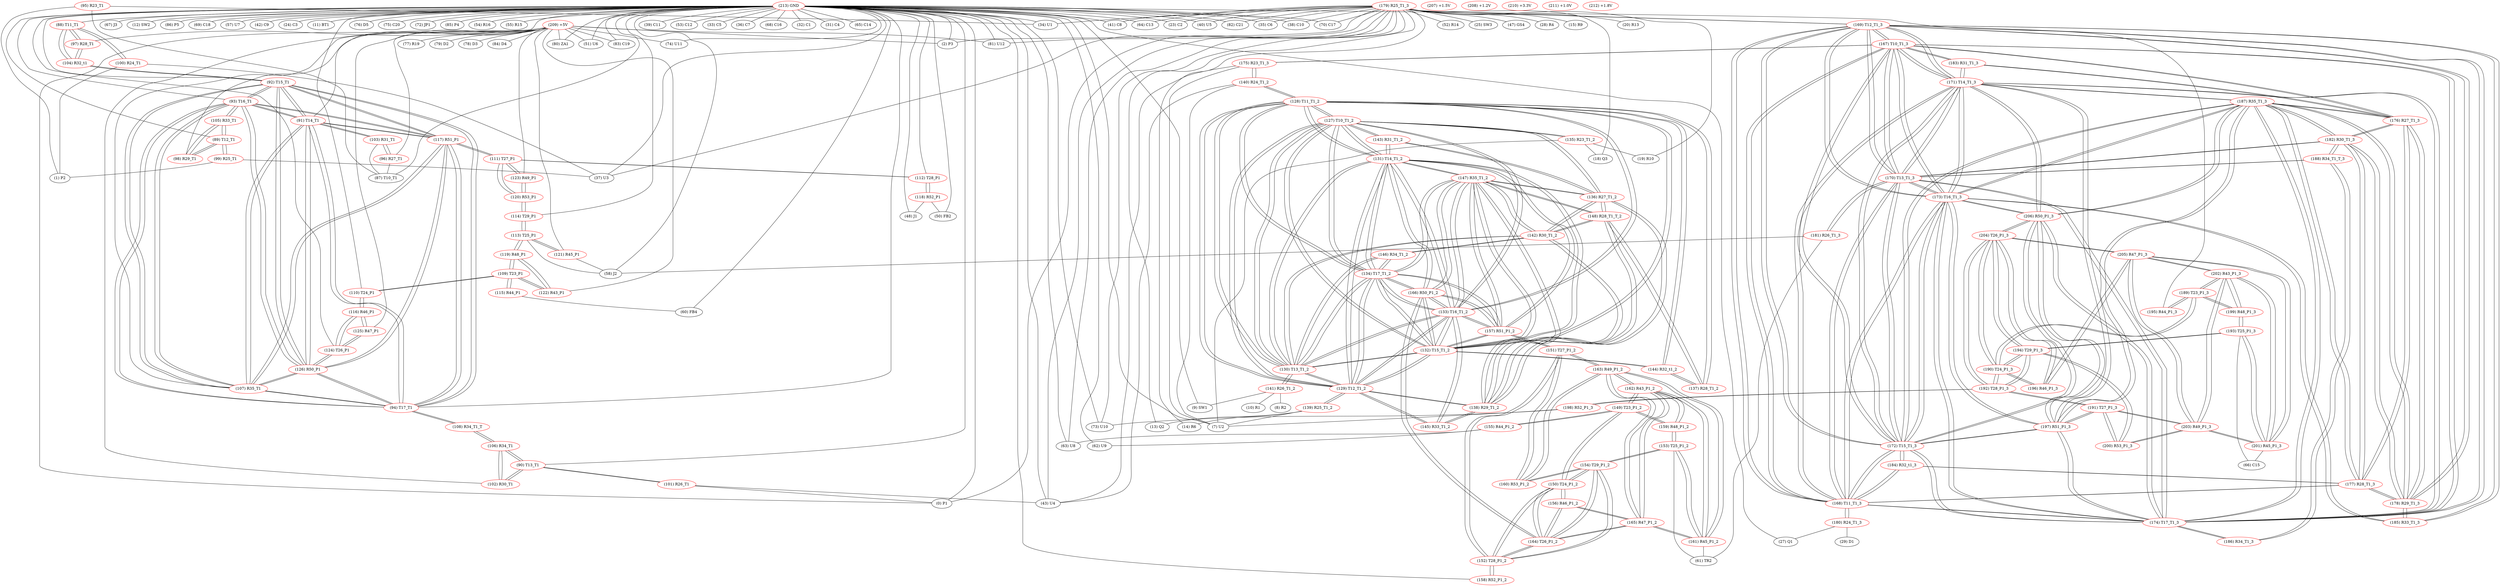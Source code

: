 graph {
	88 [label="(88) T11_T1" color=red]
	100 [label="(100) R24_T1"]
	97 [label="(97) R28_T1"]
	104 [label="(104) R32_t1"]
	89 [label="(89) T12_T1" color=red]
	105 [label="(105) R33_T1"]
	98 [label="(98) R29_T1"]
	99 [label="(99) R25_T1"]
	90 [label="(90) T13_T1" color=red]
	102 [label="(102) R30_T1"]
	106 [label="(106) R34_T1"]
	101 [label="(101) R26_T1"]
	91 [label="(91) T14_T1" color=red]
	103 [label="(103) R31_T1"]
	117 [label="(117) R51_P1"]
	126 [label="(126) R50_P1"]
	94 [label="(94) T17_T1"]
	107 [label="(107) R35_T1"]
	93 [label="(93) T16_T1"]
	92 [label="(92) T15_T1"]
	92 [label="(92) T15_T1" color=red]
	104 [label="(104) R32_t1"]
	117 [label="(117) R51_P1"]
	126 [label="(126) R50_P1"]
	94 [label="(94) T17_T1"]
	107 [label="(107) R35_T1"]
	93 [label="(93) T16_T1"]
	91 [label="(91) T14_T1"]
	93 [label="(93) T16_T1" color=red]
	105 [label="(105) R33_T1"]
	117 [label="(117) R51_P1"]
	126 [label="(126) R50_P1"]
	94 [label="(94) T17_T1"]
	107 [label="(107) R35_T1"]
	92 [label="(92) T15_T1"]
	91 [label="(91) T14_T1"]
	94 [label="(94) T17_T1" color=red]
	108 [label="(108) R34_T1_T"]
	117 [label="(117) R51_P1"]
	126 [label="(126) R50_P1"]
	107 [label="(107) R35_T1"]
	93 [label="(93) T16_T1"]
	92 [label="(92) T15_T1"]
	91 [label="(91) T14_T1"]
	95 [label="(95) R23_T1" color=red]
	1 [label="(1) P2"]
	34 [label="(34) U1"]
	87 [label="(87) T10_T1"]
	96 [label="(96) R27_T1" color=red]
	87 [label="(87) T10_T1"]
	103 [label="(103) R31_T1"]
	97 [label="(97) R28_T1" color=red]
	88 [label="(88) T11_T1"]
	104 [label="(104) R32_t1"]
	98 [label="(98) R29_T1" color=red]
	105 [label="(105) R33_T1"]
	89 [label="(89) T12_T1"]
	99 [label="(99) R25_T1" color=red]
	37 [label="(37) U3"]
	1 [label="(1) P2"]
	89 [label="(89) T12_T1"]
	100 [label="(100) R24_T1" color=red]
	1 [label="(1) P2"]
	37 [label="(37) U3"]
	88 [label="(88) T11_T1"]
	101 [label="(101) R26_T1" color=red]
	43 [label="(43) U4"]
	0 [label="(0) P1"]
	90 [label="(90) T13_T1"]
	102 [label="(102) R30_T1" color=red]
	106 [label="(106) R34_T1"]
	90 [label="(90) T13_T1"]
	103 [label="(103) R31_T1" color=red]
	87 [label="(87) T10_T1"]
	96 [label="(96) R27_T1"]
	91 [label="(91) T14_T1"]
	104 [label="(104) R32_t1" color=red]
	92 [label="(92) T15_T1"]
	88 [label="(88) T11_T1"]
	97 [label="(97) R28_T1"]
	105 [label="(105) R33_T1" color=red]
	93 [label="(93) T16_T1"]
	98 [label="(98) R29_T1"]
	89 [label="(89) T12_T1"]
	106 [label="(106) R34_T1" color=red]
	102 [label="(102) R30_T1"]
	90 [label="(90) T13_T1"]
	108 [label="(108) R34_T1_T"]
	107 [label="(107) R35_T1" color=red]
	117 [label="(117) R51_P1"]
	126 [label="(126) R50_P1"]
	94 [label="(94) T17_T1"]
	93 [label="(93) T16_T1"]
	92 [label="(92) T15_T1"]
	91 [label="(91) T14_T1"]
	108 [label="(108) R34_T1_T" color=red]
	94 [label="(94) T17_T1"]
	106 [label="(106) R34_T1"]
	109 [label="(109) T23_P1" color=red]
	119 [label="(119) R48_P1"]
	122 [label="(122) R43_P1"]
	110 [label="(110) T24_P1"]
	115 [label="(115) R44_P1"]
	110 [label="(110) T24_P1" color=red]
	116 [label="(116) R46_P1"]
	109 [label="(109) T23_P1"]
	111 [label="(111) T27_P1" color=red]
	117 [label="(117) R51_P1"]
	112 [label="(112) T28_P1"]
	120 [label="(120) R53_P1"]
	123 [label="(123) R49_P1"]
	112 [label="(112) T28_P1" color=red]
	118 [label="(118) R52_P1"]
	111 [label="(111) T27_P1"]
	113 [label="(113) T25_P1" color=red]
	114 [label="(114) T29_P1"]
	119 [label="(119) R48_P1"]
	121 [label="(121) R45_P1"]
	58 [label="(58) J2"]
	114 [label="(114) T29_P1" color=red]
	113 [label="(113) T25_P1"]
	120 [label="(120) R53_P1"]
	115 [label="(115) R44_P1" color=red]
	60 [label="(60) FB4"]
	109 [label="(109) T23_P1"]
	116 [label="(116) R46_P1" color=red]
	124 [label="(124) T26_P1"]
	125 [label="(125) R47_P1"]
	110 [label="(110) T24_P1"]
	117 [label="(117) R51_P1" color=red]
	111 [label="(111) T27_P1"]
	126 [label="(126) R50_P1"]
	94 [label="(94) T17_T1"]
	107 [label="(107) R35_T1"]
	93 [label="(93) T16_T1"]
	92 [label="(92) T15_T1"]
	91 [label="(91) T14_T1"]
	118 [label="(118) R52_P1" color=red]
	48 [label="(48) J1"]
	50 [label="(50) FB2"]
	112 [label="(112) T28_P1"]
	119 [label="(119) R48_P1" color=red]
	113 [label="(113) T25_P1"]
	109 [label="(109) T23_P1"]
	122 [label="(122) R43_P1"]
	120 [label="(120) R53_P1" color=red]
	114 [label="(114) T29_P1"]
	111 [label="(111) T27_P1"]
	123 [label="(123) R49_P1"]
	121 [label="(121) R45_P1" color=red]
	113 [label="(113) T25_P1"]
	58 [label="(58) J2"]
	122 [label="(122) R43_P1" color=red]
	119 [label="(119) R48_P1"]
	109 [label="(109) T23_P1"]
	123 [label="(123) R49_P1" color=red]
	111 [label="(111) T27_P1"]
	120 [label="(120) R53_P1"]
	124 [label="(124) T26_P1" color=red]
	126 [label="(126) R50_P1"]
	116 [label="(116) R46_P1"]
	125 [label="(125) R47_P1"]
	125 [label="(125) R47_P1" color=red]
	124 [label="(124) T26_P1"]
	116 [label="(116) R46_P1"]
	126 [label="(126) R50_P1" color=red]
	124 [label="(124) T26_P1"]
	117 [label="(117) R51_P1"]
	94 [label="(94) T17_T1"]
	107 [label="(107) R35_T1"]
	93 [label="(93) T16_T1"]
	92 [label="(92) T15_T1"]
	91 [label="(91) T14_T1"]
	127 [label="(127) T10_T1_2" color=red]
	135 [label="(135) R23_T1_2"]
	143 [label="(143) R31_T1_2"]
	136 [label="(136) R27_T1_2"]
	133 [label="(133) T16_T1_2"]
	134 [label="(134) T17_T1_2"]
	132 [label="(132) T15_T1_2"]
	129 [label="(129) T12_T1_2"]
	131 [label="(131) T14_T1_2"]
	130 [label="(130) T13_T1_2"]
	128 [label="(128) T11_T1_2"]
	128 [label="(128) T11_T1_2" color=red]
	140 [label="(140) R24_T1_2"]
	137 [label="(137) R28_T1_2"]
	144 [label="(144) R32_t1_2"]
	127 [label="(127) T10_T1_2"]
	133 [label="(133) T16_T1_2"]
	134 [label="(134) T17_T1_2"]
	132 [label="(132) T15_T1_2"]
	129 [label="(129) T12_T1_2"]
	131 [label="(131) T14_T1_2"]
	130 [label="(130) T13_T1_2"]
	129 [label="(129) T12_T1_2" color=red]
	145 [label="(145) R33_T1_2"]
	138 [label="(138) R29_T1_2"]
	139 [label="(139) R25_T1_2"]
	127 [label="(127) T10_T1_2"]
	133 [label="(133) T16_T1_2"]
	134 [label="(134) T17_T1_2"]
	132 [label="(132) T15_T1_2"]
	131 [label="(131) T14_T1_2"]
	130 [label="(130) T13_T1_2"]
	128 [label="(128) T11_T1_2"]
	130 [label="(130) T13_T1_2" color=red]
	142 [label="(142) R30_T1_2"]
	146 [label="(146) R34_T1_2"]
	141 [label="(141) R26_T1_2"]
	127 [label="(127) T10_T1_2"]
	133 [label="(133) T16_T1_2"]
	134 [label="(134) T17_T1_2"]
	132 [label="(132) T15_T1_2"]
	129 [label="(129) T12_T1_2"]
	131 [label="(131) T14_T1_2"]
	128 [label="(128) T11_T1_2"]
	131 [label="(131) T14_T1_2" color=red]
	127 [label="(127) T10_T1_2"]
	133 [label="(133) T16_T1_2"]
	134 [label="(134) T17_T1_2"]
	132 [label="(132) T15_T1_2"]
	129 [label="(129) T12_T1_2"]
	130 [label="(130) T13_T1_2"]
	128 [label="(128) T11_T1_2"]
	143 [label="(143) R31_T1_2"]
	157 [label="(157) R51_P1_2"]
	166 [label="(166) R50_P1_2"]
	147 [label="(147) R35_T1_2"]
	132 [label="(132) T15_T1_2" color=red]
	144 [label="(144) R32_t1_2"]
	127 [label="(127) T10_T1_2"]
	133 [label="(133) T16_T1_2"]
	134 [label="(134) T17_T1_2"]
	129 [label="(129) T12_T1_2"]
	131 [label="(131) T14_T1_2"]
	130 [label="(130) T13_T1_2"]
	128 [label="(128) T11_T1_2"]
	157 [label="(157) R51_P1_2"]
	166 [label="(166) R50_P1_2"]
	147 [label="(147) R35_T1_2"]
	133 [label="(133) T16_T1_2" color=red]
	145 [label="(145) R33_T1_2"]
	127 [label="(127) T10_T1_2"]
	134 [label="(134) T17_T1_2"]
	132 [label="(132) T15_T1_2"]
	129 [label="(129) T12_T1_2"]
	131 [label="(131) T14_T1_2"]
	130 [label="(130) T13_T1_2"]
	128 [label="(128) T11_T1_2"]
	157 [label="(157) R51_P1_2"]
	166 [label="(166) R50_P1_2"]
	147 [label="(147) R35_T1_2"]
	134 [label="(134) T17_T1_2" color=red]
	146 [label="(146) R34_T1_2"]
	127 [label="(127) T10_T1_2"]
	133 [label="(133) T16_T1_2"]
	132 [label="(132) T15_T1_2"]
	129 [label="(129) T12_T1_2"]
	131 [label="(131) T14_T1_2"]
	130 [label="(130) T13_T1_2"]
	128 [label="(128) T11_T1_2"]
	157 [label="(157) R51_P1_2"]
	166 [label="(166) R50_P1_2"]
	147 [label="(147) R35_T1_2"]
	135 [label="(135) R23_T1_2" color=red]
	7 [label="(7) U2"]
	18 [label="(18) Q3"]
	19 [label="(19) R10"]
	127 [label="(127) T10_T1_2"]
	136 [label="(136) R27_T1_2" color=red]
	142 [label="(142) R30_T1_2"]
	147 [label="(147) R35_T1_2"]
	138 [label="(138) R29_T1_2"]
	148 [label="(148) R28_T1_T_2"]
	127 [label="(127) T10_T1_2"]
	143 [label="(143) R31_T1_2"]
	137 [label="(137) R28_T1_2" color=red]
	128 [label="(128) T11_T1_2"]
	144 [label="(144) R32_t1_2"]
	148 [label="(148) R28_T1_T_2"]
	138 [label="(138) R29_T1_2" color=red]
	142 [label="(142) R30_T1_2"]
	147 [label="(147) R35_T1_2"]
	148 [label="(148) R28_T1_T_2"]
	136 [label="(136) R27_T1_2"]
	145 [label="(145) R33_T1_2"]
	129 [label="(129) T12_T1_2"]
	139 [label="(139) R25_T1_2" color=red]
	7 [label="(7) U2"]
	13 [label="(13) Q2"]
	14 [label="(14) R6"]
	129 [label="(129) T12_T1_2"]
	140 [label="(140) R24_T1_2" color=red]
	43 [label="(43) U4"]
	7 [label="(7) U2"]
	175 [label="(175) R23_T1_3"]
	128 [label="(128) T11_T1_2"]
	141 [label="(141) R26_T1_2" color=red]
	9 [label="(9) SW1"]
	8 [label="(8) R2"]
	10 [label="(10) R1"]
	130 [label="(130) T13_T1_2"]
	142 [label="(142) R30_T1_2" color=red]
	147 [label="(147) R35_T1_2"]
	138 [label="(138) R29_T1_2"]
	148 [label="(148) R28_T1_T_2"]
	136 [label="(136) R27_T1_2"]
	146 [label="(146) R34_T1_2"]
	130 [label="(130) T13_T1_2"]
	143 [label="(143) R31_T1_2" color=red]
	127 [label="(127) T10_T1_2"]
	136 [label="(136) R27_T1_2"]
	131 [label="(131) T14_T1_2"]
	144 [label="(144) R32_t1_2" color=red]
	132 [label="(132) T15_T1_2"]
	128 [label="(128) T11_T1_2"]
	137 [label="(137) R28_T1_2"]
	145 [label="(145) R33_T1_2" color=red]
	133 [label="(133) T16_T1_2"]
	138 [label="(138) R29_T1_2"]
	129 [label="(129) T12_T1_2"]
	146 [label="(146) R34_T1_2" color=red]
	134 [label="(134) T17_T1_2"]
	142 [label="(142) R30_T1_2"]
	130 [label="(130) T13_T1_2"]
	147 [label="(147) R35_T1_2" color=red]
	142 [label="(142) R30_T1_2"]
	138 [label="(138) R29_T1_2"]
	148 [label="(148) R28_T1_T_2"]
	136 [label="(136) R27_T1_2"]
	157 [label="(157) R51_P1_2"]
	166 [label="(166) R50_P1_2"]
	134 [label="(134) T17_T1_2"]
	133 [label="(133) T16_T1_2"]
	132 [label="(132) T15_T1_2"]
	131 [label="(131) T14_T1_2"]
	148 [label="(148) R28_T1_T_2" color=red]
	142 [label="(142) R30_T1_2"]
	147 [label="(147) R35_T1_2"]
	138 [label="(138) R29_T1_2"]
	136 [label="(136) R27_T1_2"]
	137 [label="(137) R28_T1_2"]
	149 [label="(149) T23_P1_2" color=red]
	159 [label="(159) R48_P1_2"]
	162 [label="(162) R43_P1_2"]
	150 [label="(150) T24_P1_2"]
	155 [label="(155) R44_P1_2"]
	150 [label="(150) T24_P1_2" color=red]
	164 [label="(164) T26_P1_2"]
	154 [label="(154) T29_P1_2"]
	152 [label="(152) T28_P1_2"]
	156 [label="(156) R46_P1_2"]
	149 [label="(149) T23_P1_2"]
	151 [label="(151) T27_P1_2" color=red]
	157 [label="(157) R51_P1_2"]
	152 [label="(152) T28_P1_2"]
	160 [label="(160) R53_P1_2"]
	163 [label="(163) R49_P1_2"]
	152 [label="(152) T28_P1_2" color=red]
	164 [label="(164) T26_P1_2"]
	150 [label="(150) T24_P1_2"]
	154 [label="(154) T29_P1_2"]
	158 [label="(158) R52_P1_2"]
	151 [label="(151) T27_P1_2"]
	153 [label="(153) T25_P1_2" color=red]
	154 [label="(154) T29_P1_2"]
	159 [label="(159) R48_P1_2"]
	161 [label="(161) R45_P1_2"]
	61 [label="(61) TR2"]
	154 [label="(154) T29_P1_2" color=red]
	164 [label="(164) T26_P1_2"]
	150 [label="(150) T24_P1_2"]
	152 [label="(152) T28_P1_2"]
	153 [label="(153) T25_P1_2"]
	160 [label="(160) R53_P1_2"]
	155 [label="(155) R44_P1_2" color=red]
	63 [label="(63) U8"]
	62 [label="(62) U9"]
	149 [label="(149) T23_P1_2"]
	156 [label="(156) R46_P1_2" color=red]
	164 [label="(164) T26_P1_2"]
	165 [label="(165) R47_P1_2"]
	150 [label="(150) T24_P1_2"]
	157 [label="(157) R51_P1_2" color=red]
	151 [label="(151) T27_P1_2"]
	166 [label="(166) R50_P1_2"]
	134 [label="(134) T17_T1_2"]
	147 [label="(147) R35_T1_2"]
	133 [label="(133) T16_T1_2"]
	132 [label="(132) T15_T1_2"]
	131 [label="(131) T14_T1_2"]
	158 [label="(158) R52_P1_2" color=red]
	152 [label="(152) T28_P1_2"]
	159 [label="(159) R48_P1_2" color=red]
	153 [label="(153) T25_P1_2"]
	149 [label="(149) T23_P1_2"]
	162 [label="(162) R43_P1_2"]
	160 [label="(160) R53_P1_2" color=red]
	154 [label="(154) T29_P1_2"]
	151 [label="(151) T27_P1_2"]
	163 [label="(163) R49_P1_2"]
	161 [label="(161) R45_P1_2" color=red]
	165 [label="(165) R47_P1_2"]
	162 [label="(162) R43_P1_2"]
	163 [label="(163) R49_P1_2"]
	153 [label="(153) T25_P1_2"]
	61 [label="(61) TR2"]
	162 [label="(162) R43_P1_2" color=red]
	159 [label="(159) R48_P1_2"]
	149 [label="(149) T23_P1_2"]
	165 [label="(165) R47_P1_2"]
	161 [label="(161) R45_P1_2"]
	163 [label="(163) R49_P1_2"]
	163 [label="(163) R49_P1_2" color=red]
	165 [label="(165) R47_P1_2"]
	161 [label="(161) R45_P1_2"]
	162 [label="(162) R43_P1_2"]
	151 [label="(151) T27_P1_2"]
	160 [label="(160) R53_P1_2"]
	164 [label="(164) T26_P1_2" color=red]
	166 [label="(166) R50_P1_2"]
	150 [label="(150) T24_P1_2"]
	154 [label="(154) T29_P1_2"]
	152 [label="(152) T28_P1_2"]
	156 [label="(156) R46_P1_2"]
	165 [label="(165) R47_P1_2"]
	165 [label="(165) R47_P1_2" color=red]
	161 [label="(161) R45_P1_2"]
	162 [label="(162) R43_P1_2"]
	163 [label="(163) R49_P1_2"]
	164 [label="(164) T26_P1_2"]
	156 [label="(156) R46_P1_2"]
	166 [label="(166) R50_P1_2" color=red]
	164 [label="(164) T26_P1_2"]
	157 [label="(157) R51_P1_2"]
	134 [label="(134) T17_T1_2"]
	147 [label="(147) R35_T1_2"]
	133 [label="(133) T16_T1_2"]
	132 [label="(132) T15_T1_2"]
	131 [label="(131) T14_T1_2"]
	167 [label="(167) T10_T1_3" color=red]
	175 [label="(175) R23_T1_3"]
	183 [label="(183) R31_T1_3"]
	176 [label="(176) R27_T1_3"]
	173 [label="(173) T16_T1_3"]
	174 [label="(174) T17_T1_3"]
	172 [label="(172) T15_T1_3"]
	169 [label="(169) T12_T1_3"]
	171 [label="(171) T14_T1_3"]
	170 [label="(170) T13_T1_3"]
	168 [label="(168) T11_T1_3"]
	168 [label="(168) T11_T1_3" color=red]
	180 [label="(180) R24_T1_3"]
	177 [label="(177) R28_T1_3"]
	184 [label="(184) R32_t1_3"]
	167 [label="(167) T10_T1_3"]
	173 [label="(173) T16_T1_3"]
	174 [label="(174) T17_T1_3"]
	172 [label="(172) T15_T1_3"]
	169 [label="(169) T12_T1_3"]
	171 [label="(171) T14_T1_3"]
	170 [label="(170) T13_T1_3"]
	169 [label="(169) T12_T1_3" color=red]
	185 [label="(185) R33_T1_3"]
	178 [label="(178) R29_T1_3"]
	179 [label="(179) R25_T1_3"]
	167 [label="(167) T10_T1_3"]
	173 [label="(173) T16_T1_3"]
	174 [label="(174) T17_T1_3"]
	172 [label="(172) T15_T1_3"]
	171 [label="(171) T14_T1_3"]
	170 [label="(170) T13_T1_3"]
	168 [label="(168) T11_T1_3"]
	170 [label="(170) T13_T1_3" color=red]
	182 [label="(182) R30_T1_3"]
	188 [label="(188) R34_T1_T_3"]
	181 [label="(181) R26_T1_3"]
	167 [label="(167) T10_T1_3"]
	173 [label="(173) T16_T1_3"]
	174 [label="(174) T17_T1_3"]
	172 [label="(172) T15_T1_3"]
	169 [label="(169) T12_T1_3"]
	171 [label="(171) T14_T1_3"]
	168 [label="(168) T11_T1_3"]
	171 [label="(171) T14_T1_3" color=red]
	167 [label="(167) T10_T1_3"]
	173 [label="(173) T16_T1_3"]
	174 [label="(174) T17_T1_3"]
	172 [label="(172) T15_T1_3"]
	169 [label="(169) T12_T1_3"]
	170 [label="(170) T13_T1_3"]
	168 [label="(168) T11_T1_3"]
	183 [label="(183) R31_T1_3"]
	197 [label="(197) R51_P1_3"]
	206 [label="(206) R50_P1_3"]
	187 [label="(187) R35_T1_3"]
	172 [label="(172) T15_T1_3" color=red]
	184 [label="(184) R32_t1_3"]
	167 [label="(167) T10_T1_3"]
	173 [label="(173) T16_T1_3"]
	174 [label="(174) T17_T1_3"]
	169 [label="(169) T12_T1_3"]
	171 [label="(171) T14_T1_3"]
	170 [label="(170) T13_T1_3"]
	168 [label="(168) T11_T1_3"]
	197 [label="(197) R51_P1_3"]
	206 [label="(206) R50_P1_3"]
	187 [label="(187) R35_T1_3"]
	173 [label="(173) T16_T1_3" color=red]
	185 [label="(185) R33_T1_3"]
	167 [label="(167) T10_T1_3"]
	174 [label="(174) T17_T1_3"]
	172 [label="(172) T15_T1_3"]
	169 [label="(169) T12_T1_3"]
	171 [label="(171) T14_T1_3"]
	170 [label="(170) T13_T1_3"]
	168 [label="(168) T11_T1_3"]
	197 [label="(197) R51_P1_3"]
	206 [label="(206) R50_P1_3"]
	187 [label="(187) R35_T1_3"]
	174 [label="(174) T17_T1_3" color=red]
	186 [label="(186) R34_T1_3"]
	167 [label="(167) T10_T1_3"]
	173 [label="(173) T16_T1_3"]
	172 [label="(172) T15_T1_3"]
	169 [label="(169) T12_T1_3"]
	171 [label="(171) T14_T1_3"]
	170 [label="(170) T13_T1_3"]
	168 [label="(168) T11_T1_3"]
	197 [label="(197) R51_P1_3"]
	206 [label="(206) R50_P1_3"]
	187 [label="(187) R35_T1_3"]
	175 [label="(175) R23_T1_3" color=red]
	43 [label="(43) U4"]
	7 [label="(7) U2"]
	140 [label="(140) R24_T1_2"]
	167 [label="(167) T10_T1_3"]
	176 [label="(176) R27_T1_3" color=red]
	182 [label="(182) R30_T1_3"]
	187 [label="(187) R35_T1_3"]
	178 [label="(178) R29_T1_3"]
	177 [label="(177) R28_T1_3"]
	167 [label="(167) T10_T1_3"]
	183 [label="(183) R31_T1_3"]
	177 [label="(177) R28_T1_3" color=red]
	182 [label="(182) R30_T1_3"]
	187 [label="(187) R35_T1_3"]
	178 [label="(178) R29_T1_3"]
	176 [label="(176) R27_T1_3"]
	168 [label="(168) T11_T1_3"]
	184 [label="(184) R32_t1_3"]
	178 [label="(178) R29_T1_3" color=red]
	182 [label="(182) R30_T1_3"]
	187 [label="(187) R35_T1_3"]
	177 [label="(177) R28_T1_3"]
	176 [label="(176) R27_T1_3"]
	185 [label="(185) R33_T1_3"]
	169 [label="(169) T12_T1_3"]
	179 [label="(179) R25_T1_3" color=red]
	2 [label="(2) P3"]
	35 [label="(35) C6"]
	19 [label="(19) R10"]
	73 [label="(73) U10"]
	38 [label="(38) C10"]
	20 [label="(20) R13"]
	70 [label="(70) C17"]
	52 [label="(52) R14"]
	41 [label="(41) C8"]
	64 [label="(64) C13"]
	25 [label="(25) SW3"]
	34 [label="(34) U1"]
	13 [label="(13) Q2"]
	0 [label="(0) P1"]
	47 [label="(47) GS4"]
	37 [label="(37) U3"]
	43 [label="(43) U4"]
	81 [label="(81) U12"]
	28 [label="(28) R4"]
	15 [label="(15) R9"]
	23 [label="(23) C2"]
	18 [label="(18) Q3"]
	63 [label="(63) U8"]
	14 [label="(14) R6"]
	40 [label="(40) U5"]
	82 [label="(82) C21"]
	169 [label="(169) T12_T1_3"]
	180 [label="(180) R24_T1_3" color=red]
	27 [label="(27) Q1"]
	29 [label="(29) D1"]
	168 [label="(168) T11_T1_3"]
	181 [label="(181) R26_T1_3" color=red]
	58 [label="(58) J2"]
	61 [label="(61) TR2"]
	170 [label="(170) T13_T1_3"]
	182 [label="(182) R30_T1_3" color=red]
	187 [label="(187) R35_T1_3"]
	178 [label="(178) R29_T1_3"]
	177 [label="(177) R28_T1_3"]
	176 [label="(176) R27_T1_3"]
	188 [label="(188) R34_T1_T_3"]
	170 [label="(170) T13_T1_3"]
	183 [label="(183) R31_T1_3" color=red]
	167 [label="(167) T10_T1_3"]
	176 [label="(176) R27_T1_3"]
	171 [label="(171) T14_T1_3"]
	184 [label="(184) R32_t1_3" color=red]
	172 [label="(172) T15_T1_3"]
	168 [label="(168) T11_T1_3"]
	177 [label="(177) R28_T1_3"]
	185 [label="(185) R33_T1_3" color=red]
	173 [label="(173) T16_T1_3"]
	178 [label="(178) R29_T1_3"]
	169 [label="(169) T12_T1_3"]
	186 [label="(186) R34_T1_3" color=red]
	174 [label="(174) T17_T1_3"]
	188 [label="(188) R34_T1_T_3"]
	187 [label="(187) R35_T1_3" color=red]
	182 [label="(182) R30_T1_3"]
	178 [label="(178) R29_T1_3"]
	177 [label="(177) R28_T1_3"]
	176 [label="(176) R27_T1_3"]
	197 [label="(197) R51_P1_3"]
	206 [label="(206) R50_P1_3"]
	174 [label="(174) T17_T1_3"]
	173 [label="(173) T16_T1_3"]
	172 [label="(172) T15_T1_3"]
	171 [label="(171) T14_T1_3"]
	188 [label="(188) R34_T1_T_3" color=red]
	182 [label="(182) R30_T1_3"]
	170 [label="(170) T13_T1_3"]
	186 [label="(186) R34_T1_3"]
	189 [label="(189) T23_P1_3" color=red]
	199 [label="(199) R48_P1_3"]
	202 [label="(202) R43_P1_3"]
	190 [label="(190) T24_P1_3"]
	195 [label="(195) R44_P1_3"]
	190 [label="(190) T24_P1_3" color=red]
	204 [label="(204) T26_P1_3"]
	194 [label="(194) T29_P1_3"]
	192 [label="(192) T28_P1_3"]
	196 [label="(196) R46_P1_3"]
	189 [label="(189) T23_P1_3"]
	191 [label="(191) T27_P1_3" color=red]
	197 [label="(197) R51_P1_3"]
	192 [label="(192) T28_P1_3"]
	200 [label="(200) R53_P1_3"]
	203 [label="(203) R49_P1_3"]
	192 [label="(192) T28_P1_3" color=red]
	204 [label="(204) T26_P1_3"]
	190 [label="(190) T24_P1_3"]
	194 [label="(194) T29_P1_3"]
	198 [label="(198) R52_P1_3"]
	191 [label="(191) T27_P1_3"]
	193 [label="(193) T25_P1_3" color=red]
	194 [label="(194) T29_P1_3"]
	199 [label="(199) R48_P1_3"]
	201 [label="(201) R45_P1_3"]
	66 [label="(66) C15"]
	194 [label="(194) T29_P1_3" color=red]
	204 [label="(204) T26_P1_3"]
	190 [label="(190) T24_P1_3"]
	192 [label="(192) T28_P1_3"]
	193 [label="(193) T25_P1_3"]
	200 [label="(200) R53_P1_3"]
	195 [label="(195) R44_P1_3" color=red]
	189 [label="(189) T23_P1_3"]
	196 [label="(196) R46_P1_3" color=red]
	204 [label="(204) T26_P1_3"]
	205 [label="(205) R47_P1_3"]
	190 [label="(190) T24_P1_3"]
	197 [label="(197) R51_P1_3" color=red]
	191 [label="(191) T27_P1_3"]
	206 [label="(206) R50_P1_3"]
	174 [label="(174) T17_T1_3"]
	187 [label="(187) R35_T1_3"]
	173 [label="(173) T16_T1_3"]
	172 [label="(172) T15_T1_3"]
	171 [label="(171) T14_T1_3"]
	198 [label="(198) R52_P1_3" color=red]
	73 [label="(73) U10"]
	7 [label="(7) U2"]
	192 [label="(192) T28_P1_3"]
	199 [label="(199) R48_P1_3" color=red]
	193 [label="(193) T25_P1_3"]
	189 [label="(189) T23_P1_3"]
	202 [label="(202) R43_P1_3"]
	200 [label="(200) R53_P1_3" color=red]
	194 [label="(194) T29_P1_3"]
	191 [label="(191) T27_P1_3"]
	203 [label="(203) R49_P1_3"]
	201 [label="(201) R45_P1_3" color=red]
	205 [label="(205) R47_P1_3"]
	202 [label="(202) R43_P1_3"]
	203 [label="(203) R49_P1_3"]
	193 [label="(193) T25_P1_3"]
	66 [label="(66) C15"]
	202 [label="(202) R43_P1_3" color=red]
	199 [label="(199) R48_P1_3"]
	189 [label="(189) T23_P1_3"]
	205 [label="(205) R47_P1_3"]
	201 [label="(201) R45_P1_3"]
	203 [label="(203) R49_P1_3"]
	203 [label="(203) R49_P1_3" color=red]
	205 [label="(205) R47_P1_3"]
	201 [label="(201) R45_P1_3"]
	202 [label="(202) R43_P1_3"]
	191 [label="(191) T27_P1_3"]
	200 [label="(200) R53_P1_3"]
	204 [label="(204) T26_P1_3" color=red]
	206 [label="(206) R50_P1_3"]
	190 [label="(190) T24_P1_3"]
	194 [label="(194) T29_P1_3"]
	192 [label="(192) T28_P1_3"]
	196 [label="(196) R46_P1_3"]
	205 [label="(205) R47_P1_3"]
	205 [label="(205) R47_P1_3" color=red]
	201 [label="(201) R45_P1_3"]
	202 [label="(202) R43_P1_3"]
	203 [label="(203) R49_P1_3"]
	204 [label="(204) T26_P1_3"]
	196 [label="(196) R46_P1_3"]
	206 [label="(206) R50_P1_3" color=red]
	204 [label="(204) T26_P1_3"]
	197 [label="(197) R51_P1_3"]
	174 [label="(174) T17_T1_3"]
	187 [label="(187) R35_T1_3"]
	173 [label="(173) T16_T1_3"]
	172 [label="(172) T15_T1_3"]
	171 [label="(171) T14_T1_3"]
	207 [label="(207) +1.5V" color=red]
	208 [label="(208) +1.2V" color=red]
	209 [label="(209) +5V" color=red]
	83 [label="(83) C19"]
	74 [label="(74) U11"]
	77 [label="(77) R19"]
	81 [label="(81) U12"]
	80 [label="(80) ZA1"]
	79 [label="(79) D2"]
	78 [label="(78) D3"]
	51 [label="(51) U6"]
	84 [label="(84) D4"]
	2 [label="(2) P3"]
	0 [label="(0) P1"]
	102 [label="(102) R30_T1"]
	107 [label="(107) R35_T1"]
	98 [label="(98) R29_T1"]
	97 [label="(97) R28_T1"]
	96 [label="(96) R27_T1"]
	125 [label="(125) R47_P1"]
	121 [label="(121) R45_P1"]
	122 [label="(122) R43_P1"]
	123 [label="(123) R49_P1"]
	210 [label="(210) +3.3V" color=red]
	211 [label="(211) +1.0V" color=red]
	212 [label="(212) +1.8V" color=red]
	213 [label="(213) GND" color=red]
	67 [label="(67) J3"]
	12 [label="(12) SW2"]
	0 [label="(0) P1"]
	86 [label="(86) P5"]
	69 [label="(69) C18"]
	57 [label="(57) U7"]
	43 [label="(43) U4"]
	83 [label="(83) C19"]
	27 [label="(27) Q1"]
	41 [label="(41) C8"]
	42 [label="(42) C9"]
	73 [label="(73) U10"]
	40 [label="(40) U5"]
	2 [label="(2) P3"]
	7 [label="(7) U2"]
	24 [label="(24) C3"]
	11 [label="(11) BT1"]
	76 [label="(76) D5"]
	75 [label="(75) C20"]
	9 [label="(9) SW1"]
	23 [label="(23) C2"]
	72 [label="(72) JP1"]
	80 [label="(80) ZA1"]
	81 [label="(81) U12"]
	85 [label="(85) P4"]
	82 [label="(82) C21"]
	74 [label="(74) U11"]
	63 [label="(63) U8"]
	195 [label="(195) R44_P1_3"]
	50 [label="(50) FB2"]
	54 [label="(54) R16"]
	55 [label="(55) R15"]
	37 [label="(37) U3"]
	39 [label="(39) C11"]
	53 [label="(53) C12"]
	33 [label="(33) C5"]
	62 [label="(62) U9"]
	60 [label="(60) FB4"]
	64 [label="(64) C13"]
	58 [label="(58) J2"]
	38 [label="(38) C10"]
	36 [label="(36) C7"]
	35 [label="(35) C6"]
	68 [label="(68) C16"]
	34 [label="(34) U1"]
	32 [label="(32) C1"]
	31 [label="(31) C4"]
	65 [label="(65) C14"]
	70 [label="(70) C17"]
	48 [label="(48) J1"]
	51 [label="(51) U6"]
	158 [label="(158) R52_P1_2"]
	87 [label="(87) T10_T1"]
	93 [label="(93) T16_T1"]
	94 [label="(94) T17_T1"]
	92 [label="(92) T15_T1"]
	89 [label="(89) T12_T1"]
	91 [label="(91) T14_T1"]
	90 [label="(90) T13_T1"]
	88 [label="(88) T11_T1"]
	124 [label="(124) T26_P1"]
	110 [label="(110) T24_P1"]
	114 [label="(114) T29_P1"]
	112 [label="(112) T28_P1"]
	88 -- 100
	88 -- 97
	88 -- 104
	89 -- 105
	89 -- 98
	89 -- 99
	90 -- 102
	90 -- 106
	90 -- 101
	91 -- 103
	91 -- 117
	91 -- 126
	91 -- 94
	91 -- 107
	91 -- 93
	91 -- 92
	92 -- 104
	92 -- 117
	92 -- 126
	92 -- 94
	92 -- 107
	92 -- 93
	92 -- 91
	93 -- 105
	93 -- 117
	93 -- 126
	93 -- 94
	93 -- 107
	93 -- 92
	93 -- 91
	94 -- 108
	94 -- 117
	94 -- 126
	94 -- 107
	94 -- 93
	94 -- 92
	94 -- 91
	95 -- 1
	95 -- 34
	95 -- 87
	96 -- 87
	96 -- 103
	97 -- 88
	97 -- 104
	98 -- 105
	98 -- 89
	99 -- 37
	99 -- 1
	99 -- 89
	100 -- 1
	100 -- 37
	100 -- 88
	101 -- 43
	101 -- 0
	101 -- 90
	102 -- 106
	102 -- 90
	103 -- 87
	103 -- 96
	103 -- 91
	104 -- 92
	104 -- 88
	104 -- 97
	105 -- 93
	105 -- 98
	105 -- 89
	106 -- 102
	106 -- 90
	106 -- 108
	107 -- 117
	107 -- 126
	107 -- 94
	107 -- 93
	107 -- 92
	107 -- 91
	108 -- 94
	108 -- 106
	109 -- 119
	109 -- 122
	109 -- 110
	109 -- 115
	110 -- 116
	110 -- 109
	111 -- 117
	111 -- 112
	111 -- 120
	111 -- 123
	112 -- 118
	112 -- 111
	113 -- 114
	113 -- 119
	113 -- 121
	113 -- 58
	114 -- 113
	114 -- 120
	115 -- 60
	115 -- 109
	116 -- 124
	116 -- 125
	116 -- 110
	117 -- 111
	117 -- 126
	117 -- 94
	117 -- 107
	117 -- 93
	117 -- 92
	117 -- 91
	118 -- 48
	118 -- 50
	118 -- 112
	119 -- 113
	119 -- 109
	119 -- 122
	120 -- 114
	120 -- 111
	120 -- 123
	121 -- 113
	121 -- 58
	122 -- 119
	122 -- 109
	123 -- 111
	123 -- 120
	124 -- 126
	124 -- 116
	124 -- 125
	125 -- 124
	125 -- 116
	126 -- 124
	126 -- 117
	126 -- 94
	126 -- 107
	126 -- 93
	126 -- 92
	126 -- 91
	127 -- 135
	127 -- 143
	127 -- 136
	127 -- 133
	127 -- 134
	127 -- 132
	127 -- 129
	127 -- 131
	127 -- 130
	127 -- 128
	128 -- 140
	128 -- 137
	128 -- 144
	128 -- 127
	128 -- 133
	128 -- 134
	128 -- 132
	128 -- 129
	128 -- 131
	128 -- 130
	129 -- 145
	129 -- 138
	129 -- 139
	129 -- 127
	129 -- 133
	129 -- 134
	129 -- 132
	129 -- 131
	129 -- 130
	129 -- 128
	130 -- 142
	130 -- 146
	130 -- 141
	130 -- 127
	130 -- 133
	130 -- 134
	130 -- 132
	130 -- 129
	130 -- 131
	130 -- 128
	131 -- 127
	131 -- 133
	131 -- 134
	131 -- 132
	131 -- 129
	131 -- 130
	131 -- 128
	131 -- 143
	131 -- 157
	131 -- 166
	131 -- 147
	132 -- 144
	132 -- 127
	132 -- 133
	132 -- 134
	132 -- 129
	132 -- 131
	132 -- 130
	132 -- 128
	132 -- 157
	132 -- 166
	132 -- 147
	133 -- 145
	133 -- 127
	133 -- 134
	133 -- 132
	133 -- 129
	133 -- 131
	133 -- 130
	133 -- 128
	133 -- 157
	133 -- 166
	133 -- 147
	134 -- 146
	134 -- 127
	134 -- 133
	134 -- 132
	134 -- 129
	134 -- 131
	134 -- 130
	134 -- 128
	134 -- 157
	134 -- 166
	134 -- 147
	135 -- 7
	135 -- 18
	135 -- 19
	135 -- 127
	136 -- 142
	136 -- 147
	136 -- 138
	136 -- 148
	136 -- 127
	136 -- 143
	137 -- 128
	137 -- 144
	137 -- 148
	138 -- 142
	138 -- 147
	138 -- 148
	138 -- 136
	138 -- 145
	138 -- 129
	139 -- 7
	139 -- 13
	139 -- 14
	139 -- 129
	140 -- 43
	140 -- 7
	140 -- 175
	140 -- 128
	141 -- 9
	141 -- 8
	141 -- 10
	141 -- 130
	142 -- 147
	142 -- 138
	142 -- 148
	142 -- 136
	142 -- 146
	142 -- 130
	143 -- 127
	143 -- 136
	143 -- 131
	144 -- 132
	144 -- 128
	144 -- 137
	145 -- 133
	145 -- 138
	145 -- 129
	146 -- 134
	146 -- 142
	146 -- 130
	147 -- 142
	147 -- 138
	147 -- 148
	147 -- 136
	147 -- 157
	147 -- 166
	147 -- 134
	147 -- 133
	147 -- 132
	147 -- 131
	148 -- 142
	148 -- 147
	148 -- 138
	148 -- 136
	148 -- 137
	149 -- 159
	149 -- 162
	149 -- 150
	149 -- 155
	150 -- 164
	150 -- 154
	150 -- 152
	150 -- 156
	150 -- 149
	151 -- 157
	151 -- 152
	151 -- 160
	151 -- 163
	152 -- 164
	152 -- 150
	152 -- 154
	152 -- 158
	152 -- 151
	153 -- 154
	153 -- 159
	153 -- 161
	153 -- 61
	154 -- 164
	154 -- 150
	154 -- 152
	154 -- 153
	154 -- 160
	155 -- 63
	155 -- 62
	155 -- 149
	156 -- 164
	156 -- 165
	156 -- 150
	157 -- 151
	157 -- 166
	157 -- 134
	157 -- 147
	157 -- 133
	157 -- 132
	157 -- 131
	158 -- 152
	159 -- 153
	159 -- 149
	159 -- 162
	160 -- 154
	160 -- 151
	160 -- 163
	161 -- 165
	161 -- 162
	161 -- 163
	161 -- 153
	161 -- 61
	162 -- 159
	162 -- 149
	162 -- 165
	162 -- 161
	162 -- 163
	163 -- 165
	163 -- 161
	163 -- 162
	163 -- 151
	163 -- 160
	164 -- 166
	164 -- 150
	164 -- 154
	164 -- 152
	164 -- 156
	164 -- 165
	165 -- 161
	165 -- 162
	165 -- 163
	165 -- 164
	165 -- 156
	166 -- 164
	166 -- 157
	166 -- 134
	166 -- 147
	166 -- 133
	166 -- 132
	166 -- 131
	167 -- 175
	167 -- 183
	167 -- 176
	167 -- 173
	167 -- 174
	167 -- 172
	167 -- 169
	167 -- 171
	167 -- 170
	167 -- 168
	168 -- 180
	168 -- 177
	168 -- 184
	168 -- 167
	168 -- 173
	168 -- 174
	168 -- 172
	168 -- 169
	168 -- 171
	168 -- 170
	169 -- 185
	169 -- 178
	169 -- 179
	169 -- 167
	169 -- 173
	169 -- 174
	169 -- 172
	169 -- 171
	169 -- 170
	169 -- 168
	170 -- 182
	170 -- 188
	170 -- 181
	170 -- 167
	170 -- 173
	170 -- 174
	170 -- 172
	170 -- 169
	170 -- 171
	170 -- 168
	171 -- 167
	171 -- 173
	171 -- 174
	171 -- 172
	171 -- 169
	171 -- 170
	171 -- 168
	171 -- 183
	171 -- 197
	171 -- 206
	171 -- 187
	172 -- 184
	172 -- 167
	172 -- 173
	172 -- 174
	172 -- 169
	172 -- 171
	172 -- 170
	172 -- 168
	172 -- 197
	172 -- 206
	172 -- 187
	173 -- 185
	173 -- 167
	173 -- 174
	173 -- 172
	173 -- 169
	173 -- 171
	173 -- 170
	173 -- 168
	173 -- 197
	173 -- 206
	173 -- 187
	174 -- 186
	174 -- 167
	174 -- 173
	174 -- 172
	174 -- 169
	174 -- 171
	174 -- 170
	174 -- 168
	174 -- 197
	174 -- 206
	174 -- 187
	175 -- 43
	175 -- 7
	175 -- 140
	175 -- 167
	176 -- 182
	176 -- 187
	176 -- 178
	176 -- 177
	176 -- 167
	176 -- 183
	177 -- 182
	177 -- 187
	177 -- 178
	177 -- 176
	177 -- 168
	177 -- 184
	178 -- 182
	178 -- 187
	178 -- 177
	178 -- 176
	178 -- 185
	178 -- 169
	179 -- 2
	179 -- 35
	179 -- 19
	179 -- 73
	179 -- 38
	179 -- 20
	179 -- 70
	179 -- 52
	179 -- 41
	179 -- 64
	179 -- 25
	179 -- 34
	179 -- 13
	179 -- 0
	179 -- 47
	179 -- 37
	179 -- 43
	179 -- 81
	179 -- 28
	179 -- 15
	179 -- 23
	179 -- 18
	179 -- 63
	179 -- 14
	179 -- 40
	179 -- 82
	179 -- 169
	180 -- 27
	180 -- 29
	180 -- 168
	181 -- 58
	181 -- 61
	181 -- 170
	182 -- 187
	182 -- 178
	182 -- 177
	182 -- 176
	182 -- 188
	182 -- 170
	183 -- 167
	183 -- 176
	183 -- 171
	184 -- 172
	184 -- 168
	184 -- 177
	185 -- 173
	185 -- 178
	185 -- 169
	186 -- 174
	186 -- 188
	187 -- 182
	187 -- 178
	187 -- 177
	187 -- 176
	187 -- 197
	187 -- 206
	187 -- 174
	187 -- 173
	187 -- 172
	187 -- 171
	188 -- 182
	188 -- 170
	188 -- 186
	189 -- 199
	189 -- 202
	189 -- 190
	189 -- 195
	190 -- 204
	190 -- 194
	190 -- 192
	190 -- 196
	190 -- 189
	191 -- 197
	191 -- 192
	191 -- 200
	191 -- 203
	192 -- 204
	192 -- 190
	192 -- 194
	192 -- 198
	192 -- 191
	193 -- 194
	193 -- 199
	193 -- 201
	193 -- 66
	194 -- 204
	194 -- 190
	194 -- 192
	194 -- 193
	194 -- 200
	195 -- 189
	196 -- 204
	196 -- 205
	196 -- 190
	197 -- 191
	197 -- 206
	197 -- 174
	197 -- 187
	197 -- 173
	197 -- 172
	197 -- 171
	198 -- 73
	198 -- 7
	198 -- 192
	199 -- 193
	199 -- 189
	199 -- 202
	200 -- 194
	200 -- 191
	200 -- 203
	201 -- 205
	201 -- 202
	201 -- 203
	201 -- 193
	201 -- 66
	202 -- 199
	202 -- 189
	202 -- 205
	202 -- 201
	202 -- 203
	203 -- 205
	203 -- 201
	203 -- 202
	203 -- 191
	203 -- 200
	204 -- 206
	204 -- 190
	204 -- 194
	204 -- 192
	204 -- 196
	204 -- 205
	205 -- 201
	205 -- 202
	205 -- 203
	205 -- 204
	205 -- 196
	206 -- 204
	206 -- 197
	206 -- 174
	206 -- 187
	206 -- 173
	206 -- 172
	206 -- 171
	209 -- 83
	209 -- 74
	209 -- 77
	209 -- 81
	209 -- 80
	209 -- 79
	209 -- 78
	209 -- 51
	209 -- 84
	209 -- 2
	209 -- 0
	209 -- 102
	209 -- 107
	209 -- 98
	209 -- 97
	209 -- 96
	209 -- 125
	209 -- 121
	209 -- 122
	209 -- 123
	213 -- 67
	213 -- 12
	213 -- 0
	213 -- 86
	213 -- 69
	213 -- 57
	213 -- 43
	213 -- 83
	213 -- 27
	213 -- 41
	213 -- 42
	213 -- 73
	213 -- 40
	213 -- 2
	213 -- 7
	213 -- 24
	213 -- 11
	213 -- 76
	213 -- 75
	213 -- 9
	213 -- 23
	213 -- 72
	213 -- 80
	213 -- 81
	213 -- 85
	213 -- 82
	213 -- 74
	213 -- 63
	213 -- 195
	213 -- 50
	213 -- 54
	213 -- 55
	213 -- 37
	213 -- 39
	213 -- 53
	213 -- 33
	213 -- 62
	213 -- 60
	213 -- 64
	213 -- 58
	213 -- 38
	213 -- 36
	213 -- 35
	213 -- 68
	213 -- 34
	213 -- 32
	213 -- 31
	213 -- 65
	213 -- 70
	213 -- 48
	213 -- 51
	213 -- 158
	213 -- 87
	213 -- 93
	213 -- 94
	213 -- 92
	213 -- 89
	213 -- 91
	213 -- 90
	213 -- 88
	213 -- 124
	213 -- 110
	213 -- 114
	213 -- 112
}